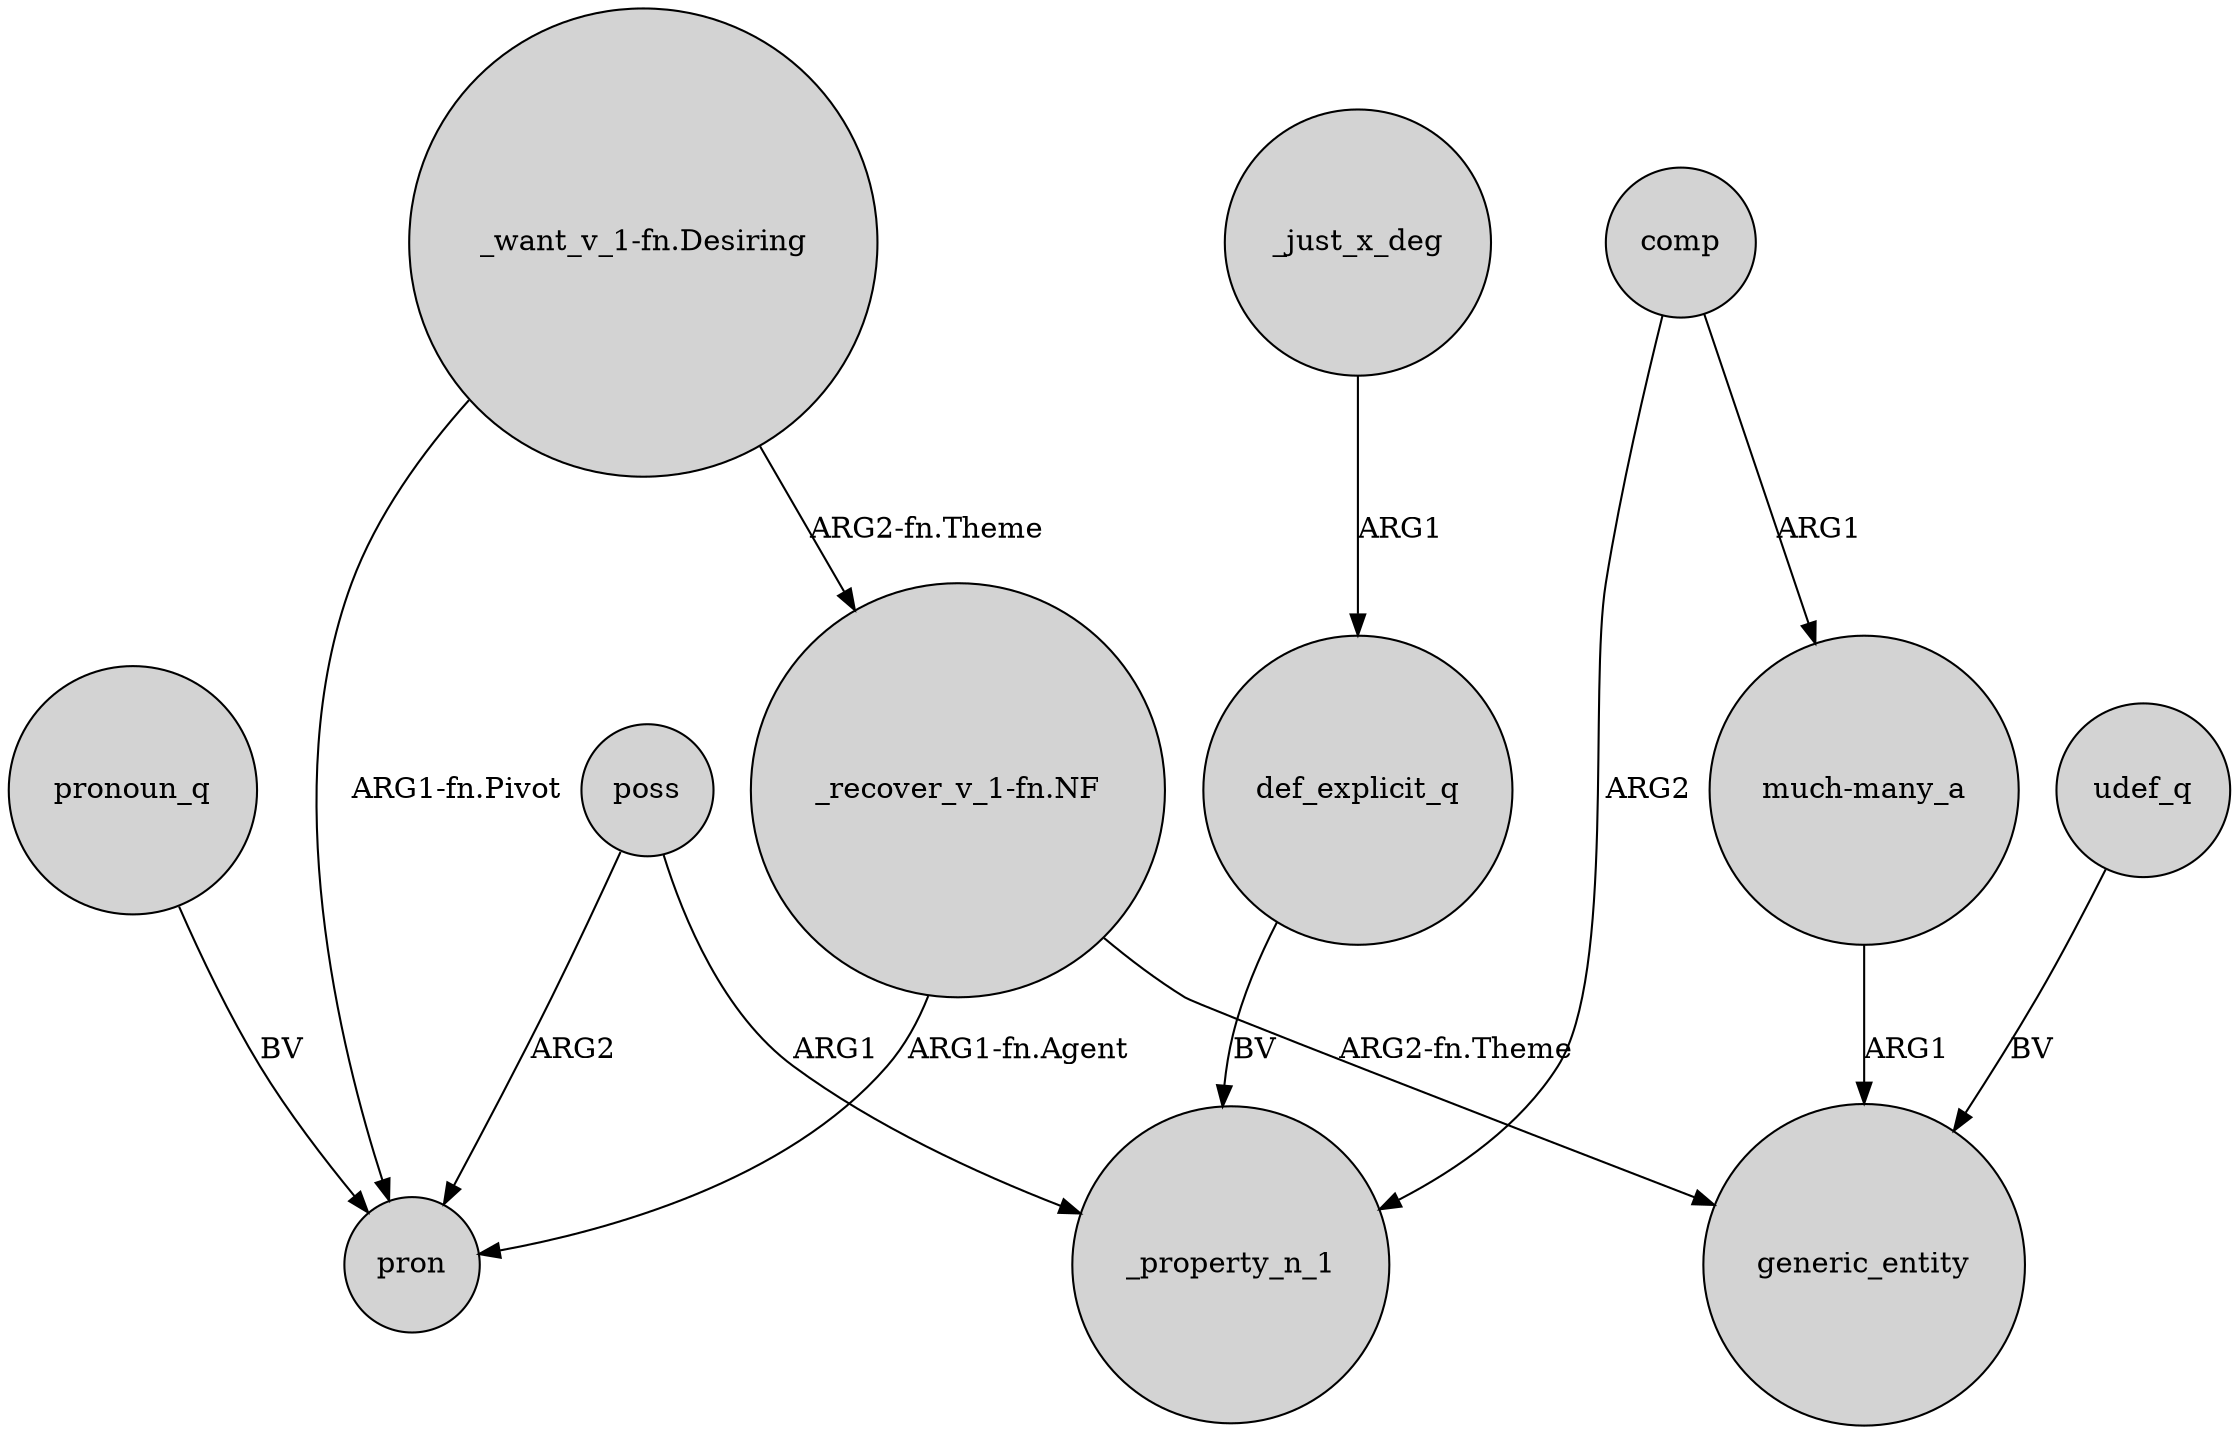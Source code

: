 digraph {
	node [shape=circle style=filled]
	"_want_v_1-fn.Desiring" -> pron [label="ARG1-fn.Pivot"]
	poss -> _property_n_1 [label=ARG1]
	comp -> _property_n_1 [label=ARG2]
	"_want_v_1-fn.Desiring" -> "_recover_v_1-fn.NF" [label="ARG2-fn.Theme"]
	comp -> "much-many_a" [label=ARG1]
	_just_x_deg -> def_explicit_q [label=ARG1]
	"_recover_v_1-fn.NF" -> generic_entity [label="ARG2-fn.Theme"]
	"_recover_v_1-fn.NF" -> pron [label="ARG1-fn.Agent"]
	udef_q -> generic_entity [label=BV]
	poss -> pron [label=ARG2]
	"much-many_a" -> generic_entity [label=ARG1]
	def_explicit_q -> _property_n_1 [label=BV]
	pronoun_q -> pron [label=BV]
}
